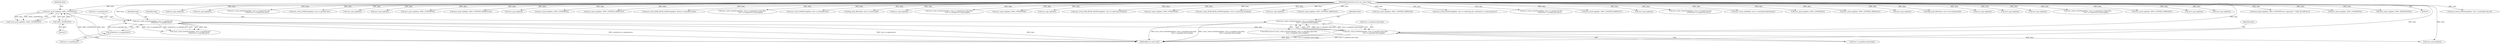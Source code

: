 digraph "0_samba_530d50a1abdcdf4d1775652d4c456c1274d83d8d_1@API" {
"1000234" [label="(Call,!asn1_write_OctetString(data, tree->u.equality.value.data,\n                                     tree->u.equality.value.length))"];
"1000235" [label="(Call,asn1_write_OctetString(data, tree->u.equality.value.data,\n                                     tree->u.equality.value.length))"];
"1000214" [label="(Call,asn1_write_OctetString(data, tree->u.equality.attr,\n                                     strlen(tree->u.equality.attr)))"];
"1000206" [label="(Call,asn1_push_tag(data, ASN1_CONTEXT(3)))"];
"1000108" [label="(MethodParameterIn,struct asn1_data *data)"];
"1000208" [label="(Call,ASN1_CONTEXT(3))"];
"1000223" [label="(Call,strlen(tree->u.equality.attr))"];
"1000697" [label="(Call,asn1_write_LDAPString(data, tree->u.extended.rule_id))"];
"1000509" [label="(Call,asn1_pop_tag(data))"];
"1000198" [label="(Call,asn1_pop_tag(data))"];
"1000224" [label="(Call,tree->u.equality.attr)"];
"1000464" [label="(Call,asn1_write_OctetString(data, tree->u.comparison.attr,\n                                     strlen(tree->u.comparison.attr)))"];
"1000586" [label="(Call,asn1_write_LDAPString(data, tree->u.present.attr))"];
"1000710" [label="(Call,asn1_pop_tag(data))"];
"1000570" [label="(Call,asn1_pop_tag(data))"];
"1000246" [label="(Call,tree->u.equality.value.length)"];
"1000267" [label="(Call,asn1_push_tag(data, ASN1_CONTEXT(4)))"];
"1000411" [label="(Call,asn1_push_tag(data, ASN1_CONTEXT_SIMPLE(ctx)))"];
"1000223" [label="(Call,strlen(tree->u.equality.attr))"];
"1000256" [label="(Identifier,false)"];
"1000215" [label="(Identifier,data)"];
"1000448" [label="(Call,asn1_pop_tag(data))"];
"1000517" [label="(Call,asn1_push_tag(data, ASN1_CONTEXT(6)))"];
"1000206" [label="(Call,asn1_push_tag(data, ASN1_CONTEXT(3)))"];
"1000205" [label="(Call,!asn1_push_tag(data, ASN1_CONTEXT(3)))"];
"1000752" [label="(Call,asn1_push_tag(data, ASN1_CONTEXT_SIMPLE(3)))"];
"1000760" [label="(Call,asn1_write_DATA_BLOB_LDAPString(data, &tree->u.extended.value))"];
"1000213" [label="(Call,!asn1_write_OctetString(data, tree->u.equality.attr,\n                                     strlen(tree->u.equality.attr)))"];
"1000485" [label="(Call,asn1_write_OctetString(data, tree->u.comparison.value.data,\n                                     tree->u.comparison.value.length))"];
"1000733" [label="(Call,asn1_write_LDAPString(data, tree->u.extended.attr))"];
"1000184" [label="(Call,ldap_push_filter(data, tree->u.isnot.child))"];
"1000359" [label="(Call,asn1_pop_tag(data))"];
"1000546" [label="(Call,asn1_write_OctetString(data, tree->u.comparison.value.data,\n                                     tree->u.comparison.value.length))"];
"1000672" [label="(Call,asn1_push_tag(data, ASN1_CONTEXT(9)))"];
"1000820" [label="(MethodReturn,static bool)"];
"1000214" [label="(Call,asn1_write_OctetString(data, tree->u.equality.attr,\n                                     strlen(tree->u.equality.attr)))"];
"1000216" [label="(Call,tree->u.equality.attr)"];
"1000108" [label="(MethodParameterIn,struct asn1_data *data)"];
"1000664" [label="(Call,asn1_pop_tag(data))"];
"1000419" [label="(Call,asn1_write_DATA_BLOB_LDAPString(data, tree->u.substring.chunks[i]))"];
"1000611" [label="(Call,asn1_push_tag(data, ASN1_CONTEXT(8)))"];
"1000237" [label="(Call,tree->u.equality.value.data)"];
"1000207" [label="(Identifier,data)"];
"1000344" [label="(Call,asn1_write_DATA_BLOB_LDAPString(data, tree->u.substring.chunks[i]))"];
"1000168" [label="(Call,asn1_pop_tag(data))"];
"1000235" [label="(Call,asn1_write_OctetString(data, tree->u.equality.value.data,\n                                     tree->u.equality.value.length))"];
"1000725" [label="(Call,asn1_push_tag(data, ASN1_CONTEXT_SIMPLE(2)))"];
"1000780" [label="(Call,asn1_push_tag(data, ASN1_CONTEXT_SIMPLE(4)))"];
"1000275" [label="(Call,asn1_write_OctetString(data, tree->u.substring.attr, strlen(tree->u.substring.attr)))"];
"1000233" [label="(ControlStructure,if (!asn1_write_OctetString(data, tree->u.equality.value.data,\n                                     tree->u.equality.value.length)))"];
"1000619" [label="(Call,asn1_write_OctetString(data, tree->u.comparison.attr,\n                                     strlen(tree->u.comparison.attr)))"];
"1000578" [label="(Call,asn1_push_tag(data, ASN1_CONTEXT_SIMPLE(7)))"];
"1000434" [label="(Call,asn1_pop_tag(data))"];
"1000525" [label="(Call,asn1_write_OctetString(data, tree->u.comparison.attr,\n                                     strlen(tree->u.comparison.attr)))"];
"1000788" [label="(Call,asn1_write_uint8(data, tree->u.extended.dnAttributes))"];
"1000176" [label="(Call,asn1_push_tag(data, ASN1_CONTEXT(2)))"];
"1000689" [label="(Call,asn1_push_tag(data, ASN1_CONTEXT_SIMPLE(1)))"];
"1000746" [label="(Call,asn1_pop_tag(data))"];
"1000152" [label="(Call,ldap_push_filter(data, tree->u.list.elements[i]))"];
"1000260" [label="(Identifier,data)"];
"1000801" [label="(Call,asn1_pop_tag(data))"];
"1000599" [label="(Call,asn1_pop_tag(data))"];
"1000807" [label="(Call,asn1_pop_tag(data))"];
"1000234" [label="(Call,!asn1_write_OctetString(data, tree->u.equality.value.data,\n                                     tree->u.equality.value.length))"];
"1000640" [label="(Call,asn1_write_OctetString(data, tree->u.comparison.value.data,\n                                     tree->u.comparison.value.length))"];
"1000336" [label="(Call,asn1_push_tag(data, ASN1_CONTEXT_SIMPLE(0)))"];
"1000774" [label="(Call,asn1_pop_tag(data))"];
"1000259" [label="(Call,asn1_pop_tag(data))"];
"1000442" [label="(Call,asn1_pop_tag(data))"];
"1000208" [label="(Call,ASN1_CONTEXT(3))"];
"1000209" [label="(Literal,3)"];
"1000236" [label="(Identifier,data)"];
"1000121" [label="(Call,asn1_push_tag(data, ASN1_CONTEXT(tree->operation==LDB_OP_AND?0:1)))"];
"1000456" [label="(Call,asn1_push_tag(data, ASN1_CONTEXT(5)))"];
"1000296" [label="(Call,asn1_push_tag(data, ASN1_SEQUENCE(0)))"];
"1000234" -> "1000233"  [label="AST: "];
"1000234" -> "1000235"  [label="CFG: "];
"1000235" -> "1000234"  [label="AST: "];
"1000256" -> "1000234"  [label="CFG: "];
"1000260" -> "1000234"  [label="CFG: "];
"1000234" -> "1000820"  [label="DDG: asn1_write_OctetString(data, tree->u.equality.value.data,\n                                     tree->u.equality.value.length)"];
"1000234" -> "1000820"  [label="DDG: !asn1_write_OctetString(data, tree->u.equality.value.data,\n                                     tree->u.equality.value.length)"];
"1000235" -> "1000234"  [label="DDG: data"];
"1000235" -> "1000234"  [label="DDG: tree->u.equality.value.data"];
"1000235" -> "1000234"  [label="DDG: tree->u.equality.value.length"];
"1000235" -> "1000246"  [label="CFG: "];
"1000236" -> "1000235"  [label="AST: "];
"1000237" -> "1000235"  [label="AST: "];
"1000246" -> "1000235"  [label="AST: "];
"1000235" -> "1000820"  [label="DDG: tree->u.equality.value.data"];
"1000235" -> "1000820"  [label="DDG: data"];
"1000235" -> "1000820"  [label="DDG: tree->u.equality.value.length"];
"1000214" -> "1000235"  [label="DDG: data"];
"1000108" -> "1000235"  [label="DDG: data"];
"1000235" -> "1000259"  [label="DDG: data"];
"1000214" -> "1000213"  [label="AST: "];
"1000214" -> "1000223"  [label="CFG: "];
"1000215" -> "1000214"  [label="AST: "];
"1000216" -> "1000214"  [label="AST: "];
"1000223" -> "1000214"  [label="AST: "];
"1000213" -> "1000214"  [label="CFG: "];
"1000214" -> "1000820"  [label="DDG: strlen(tree->u.equality.attr)"];
"1000214" -> "1000820"  [label="DDG: tree->u.equality.attr"];
"1000214" -> "1000820"  [label="DDG: data"];
"1000214" -> "1000213"  [label="DDG: data"];
"1000214" -> "1000213"  [label="DDG: tree->u.equality.attr"];
"1000214" -> "1000213"  [label="DDG: strlen(tree->u.equality.attr)"];
"1000206" -> "1000214"  [label="DDG: data"];
"1000108" -> "1000214"  [label="DDG: data"];
"1000223" -> "1000214"  [label="DDG: tree->u.equality.attr"];
"1000206" -> "1000205"  [label="AST: "];
"1000206" -> "1000208"  [label="CFG: "];
"1000207" -> "1000206"  [label="AST: "];
"1000208" -> "1000206"  [label="AST: "];
"1000205" -> "1000206"  [label="CFG: "];
"1000206" -> "1000820"  [label="DDG: ASN1_CONTEXT(3)"];
"1000206" -> "1000820"  [label="DDG: data"];
"1000206" -> "1000205"  [label="DDG: data"];
"1000206" -> "1000205"  [label="DDG: ASN1_CONTEXT(3)"];
"1000108" -> "1000206"  [label="DDG: data"];
"1000208" -> "1000206"  [label="DDG: 3"];
"1000108" -> "1000107"  [label="AST: "];
"1000108" -> "1000820"  [label="DDG: data"];
"1000108" -> "1000121"  [label="DDG: data"];
"1000108" -> "1000152"  [label="DDG: data"];
"1000108" -> "1000168"  [label="DDG: data"];
"1000108" -> "1000176"  [label="DDG: data"];
"1000108" -> "1000184"  [label="DDG: data"];
"1000108" -> "1000198"  [label="DDG: data"];
"1000108" -> "1000259"  [label="DDG: data"];
"1000108" -> "1000267"  [label="DDG: data"];
"1000108" -> "1000275"  [label="DDG: data"];
"1000108" -> "1000296"  [label="DDG: data"];
"1000108" -> "1000336"  [label="DDG: data"];
"1000108" -> "1000344"  [label="DDG: data"];
"1000108" -> "1000359"  [label="DDG: data"];
"1000108" -> "1000411"  [label="DDG: data"];
"1000108" -> "1000419"  [label="DDG: data"];
"1000108" -> "1000434"  [label="DDG: data"];
"1000108" -> "1000442"  [label="DDG: data"];
"1000108" -> "1000448"  [label="DDG: data"];
"1000108" -> "1000456"  [label="DDG: data"];
"1000108" -> "1000464"  [label="DDG: data"];
"1000108" -> "1000485"  [label="DDG: data"];
"1000108" -> "1000509"  [label="DDG: data"];
"1000108" -> "1000517"  [label="DDG: data"];
"1000108" -> "1000525"  [label="DDG: data"];
"1000108" -> "1000546"  [label="DDG: data"];
"1000108" -> "1000570"  [label="DDG: data"];
"1000108" -> "1000578"  [label="DDG: data"];
"1000108" -> "1000586"  [label="DDG: data"];
"1000108" -> "1000599"  [label="DDG: data"];
"1000108" -> "1000611"  [label="DDG: data"];
"1000108" -> "1000619"  [label="DDG: data"];
"1000108" -> "1000640"  [label="DDG: data"];
"1000108" -> "1000664"  [label="DDG: data"];
"1000108" -> "1000672"  [label="DDG: data"];
"1000108" -> "1000689"  [label="DDG: data"];
"1000108" -> "1000697"  [label="DDG: data"];
"1000108" -> "1000710"  [label="DDG: data"];
"1000108" -> "1000725"  [label="DDG: data"];
"1000108" -> "1000733"  [label="DDG: data"];
"1000108" -> "1000746"  [label="DDG: data"];
"1000108" -> "1000752"  [label="DDG: data"];
"1000108" -> "1000760"  [label="DDG: data"];
"1000108" -> "1000774"  [label="DDG: data"];
"1000108" -> "1000780"  [label="DDG: data"];
"1000108" -> "1000788"  [label="DDG: data"];
"1000108" -> "1000801"  [label="DDG: data"];
"1000108" -> "1000807"  [label="DDG: data"];
"1000208" -> "1000209"  [label="CFG: "];
"1000209" -> "1000208"  [label="AST: "];
"1000223" -> "1000224"  [label="CFG: "];
"1000224" -> "1000223"  [label="AST: "];
}
